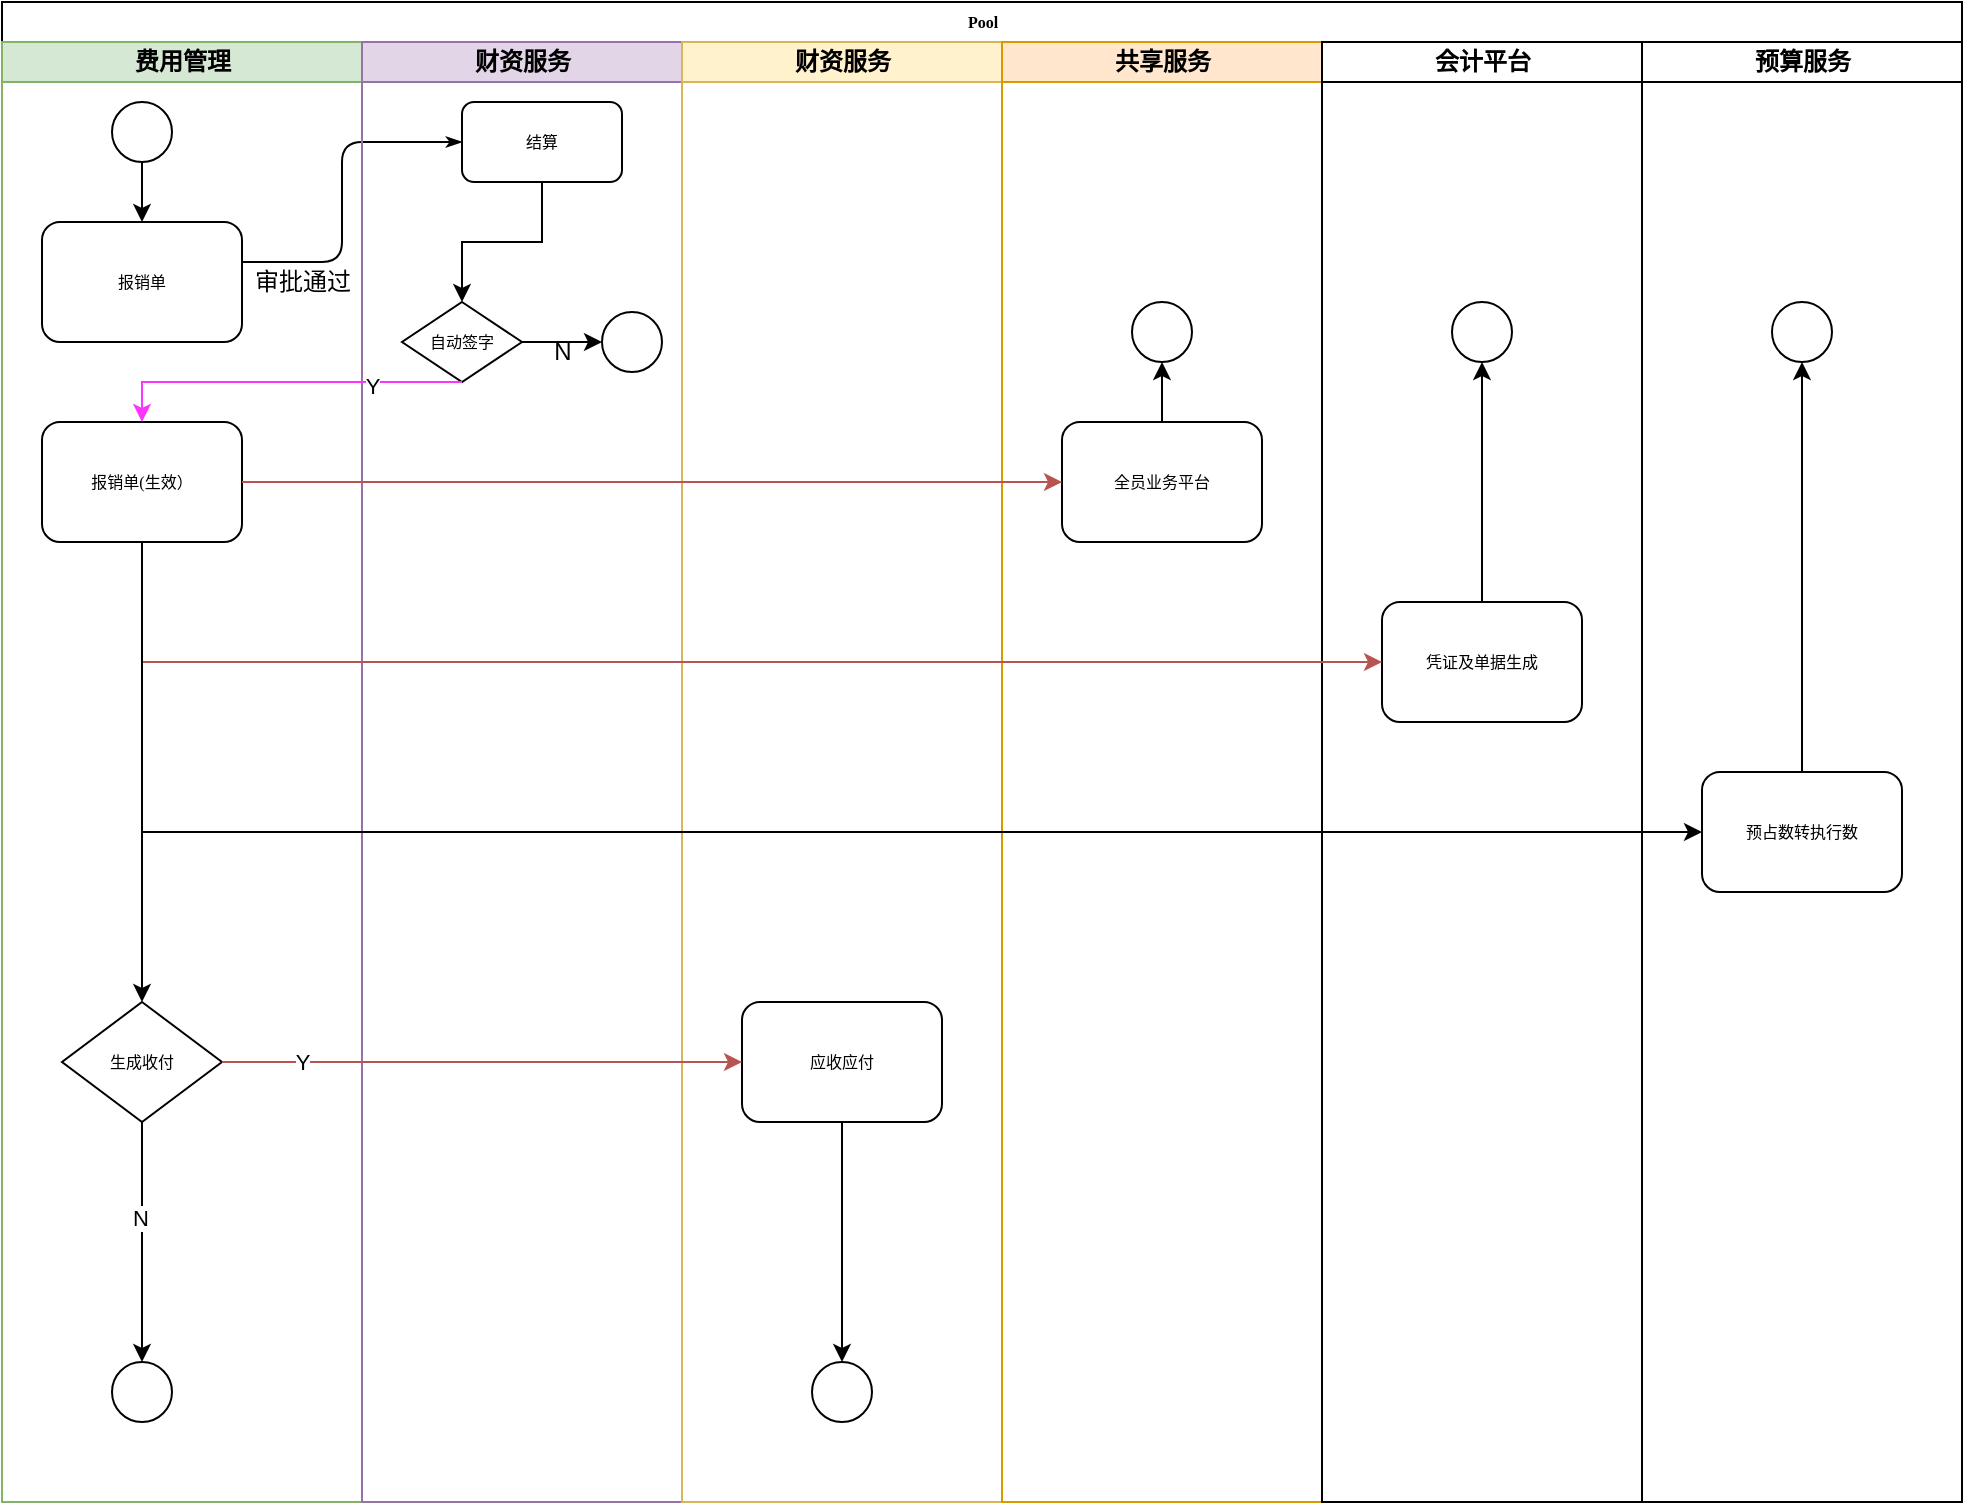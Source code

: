<mxfile version="14.4.9" type="github">
  <diagram name="Page-1" id="74e2e168-ea6b-b213-b513-2b3c1d86103e">
    <mxGraphModel dx="1550" dy="868" grid="1" gridSize="10" guides="1" tooltips="1" connect="1" arrows="1" fold="1" page="1" pageScale="1" pageWidth="1100" pageHeight="850" background="#ffffff" math="0" shadow="0">
      <root>
        <mxCell id="0" />
        <mxCell id="1" parent="0" />
        <mxCell id="77e6c97f196da883-1" value="Pool" style="swimlane;html=1;childLayout=stackLayout;startSize=20;rounded=0;shadow=0;labelBackgroundColor=none;strokeWidth=1;fontFamily=Verdana;fontSize=8;align=center;" parent="1" vertex="1">
          <mxGeometry x="70" y="40" width="980" height="750" as="geometry" />
        </mxCell>
        <mxCell id="77e6c97f196da883-2" value="费用管理" style="swimlane;html=1;startSize=20;fillColor=#d5e8d4;strokeColor=#82b366;" parent="77e6c97f196da883-1" vertex="1">
          <mxGeometry y="20" width="180" height="730" as="geometry" />
        </mxCell>
        <mxCell id="77e6c97f196da883-8" value="报销单" style="rounded=1;whiteSpace=wrap;html=1;shadow=0;labelBackgroundColor=none;strokeWidth=1;fontFamily=Verdana;fontSize=8;align=center;" parent="77e6c97f196da883-2" vertex="1">
          <mxGeometry x="20" y="90" width="100" height="60" as="geometry" />
        </mxCell>
        <mxCell id="bIo-y8vV38xyynJxOYXc-22" style="edgeStyle=orthogonalEdgeStyle;rounded=0;orthogonalLoop=1;jettySize=auto;html=1;" edge="1" parent="77e6c97f196da883-2" source="77e6c97f196da883-9" target="77e6c97f196da883-13">
          <mxGeometry relative="1" as="geometry" />
        </mxCell>
        <mxCell id="77e6c97f196da883-9" value="报销单(生效）" style="rounded=1;whiteSpace=wrap;html=1;shadow=0;labelBackgroundColor=none;strokeWidth=1;fontFamily=Verdana;fontSize=8;align=center;" parent="77e6c97f196da883-2" vertex="1">
          <mxGeometry x="20" y="190" width="100" height="60" as="geometry" />
        </mxCell>
        <mxCell id="bIo-y8vV38xyynJxOYXc-2" style="edgeStyle=orthogonalEdgeStyle;rounded=0;orthogonalLoop=1;jettySize=auto;html=1;" edge="1" parent="77e6c97f196da883-2" source="bIo-y8vV38xyynJxOYXc-1" target="77e6c97f196da883-8">
          <mxGeometry relative="1" as="geometry" />
        </mxCell>
        <mxCell id="bIo-y8vV38xyynJxOYXc-1" value="" style="ellipse;whiteSpace=wrap;html=1;aspect=fixed;" vertex="1" parent="77e6c97f196da883-2">
          <mxGeometry x="55" y="30" width="30" height="30" as="geometry" />
        </mxCell>
        <mxCell id="bIo-y8vV38xyynJxOYXc-5" value="审批通过" style="text;html=1;align=center;verticalAlign=middle;resizable=0;points=[];autosize=1;" vertex="1" parent="77e6c97f196da883-2">
          <mxGeometry x="120" y="110" width="60" height="20" as="geometry" />
        </mxCell>
        <mxCell id="bIo-y8vV38xyynJxOYXc-26" style="edgeStyle=orthogonalEdgeStyle;rounded=0;orthogonalLoop=1;jettySize=auto;html=1;" edge="1" parent="77e6c97f196da883-2" source="77e6c97f196da883-13" target="bIo-y8vV38xyynJxOYXc-25">
          <mxGeometry relative="1" as="geometry">
            <Array as="points">
              <mxPoint x="70" y="600" />
              <mxPoint x="70" y="600" />
            </Array>
          </mxGeometry>
        </mxCell>
        <mxCell id="bIo-y8vV38xyynJxOYXc-27" value="N" style="edgeLabel;html=1;align=center;verticalAlign=middle;resizable=0;points=[];" vertex="1" connectable="0" parent="bIo-y8vV38xyynJxOYXc-26">
          <mxGeometry x="-0.2" y="-1" relative="1" as="geometry">
            <mxPoint as="offset" />
          </mxGeometry>
        </mxCell>
        <mxCell id="77e6c97f196da883-13" value="生成收付" style="rhombus;whiteSpace=wrap;html=1;rounded=0;shadow=0;labelBackgroundColor=none;strokeWidth=1;fontFamily=Verdana;fontSize=8;align=center;" parent="77e6c97f196da883-2" vertex="1">
          <mxGeometry x="30" y="480" width="80" height="60" as="geometry" />
        </mxCell>
        <mxCell id="bIo-y8vV38xyynJxOYXc-25" value="" style="ellipse;whiteSpace=wrap;html=1;aspect=fixed;" vertex="1" parent="77e6c97f196da883-2">
          <mxGeometry x="55" y="660" width="30" height="30" as="geometry" />
        </mxCell>
        <mxCell id="77e6c97f196da883-26" style="edgeStyle=orthogonalEdgeStyle;rounded=1;html=1;labelBackgroundColor=none;startArrow=none;startFill=0;startSize=5;endArrow=classicThin;endFill=1;endSize=5;jettySize=auto;orthogonalLoop=1;strokeWidth=1;fontFamily=Verdana;fontSize=8;entryX=0;entryY=0.5;entryDx=0;entryDy=0;" parent="77e6c97f196da883-1" source="77e6c97f196da883-8" target="77e6c97f196da883-11" edge="1">
          <mxGeometry relative="1" as="geometry">
            <Array as="points">
              <mxPoint x="170" y="130" />
              <mxPoint x="170" y="70" />
            </Array>
          </mxGeometry>
        </mxCell>
        <mxCell id="77e6c97f196da883-3" value="财资服务" style="swimlane;html=1;startSize=20;fillColor=#e1d5e7;strokeColor=#9673a6;" parent="77e6c97f196da883-1" vertex="1">
          <mxGeometry x="180" y="20" width="160" height="730" as="geometry" />
        </mxCell>
        <mxCell id="bIo-y8vV38xyynJxOYXc-8" style="edgeStyle=orthogonalEdgeStyle;rounded=0;orthogonalLoop=1;jettySize=auto;html=1;entryX=0.5;entryY=0;entryDx=0;entryDy=0;" edge="1" parent="77e6c97f196da883-3" source="77e6c97f196da883-11" target="bIo-y8vV38xyynJxOYXc-7">
          <mxGeometry relative="1" as="geometry" />
        </mxCell>
        <mxCell id="77e6c97f196da883-11" value="结算" style="rounded=1;whiteSpace=wrap;html=1;shadow=0;labelBackgroundColor=none;strokeWidth=1;fontFamily=Verdana;fontSize=8;align=center;" parent="77e6c97f196da883-3" vertex="1">
          <mxGeometry x="50" y="30" width="80" height="40" as="geometry" />
        </mxCell>
        <mxCell id="bIo-y8vV38xyynJxOYXc-11" style="edgeStyle=orthogonalEdgeStyle;rounded=0;orthogonalLoop=1;jettySize=auto;html=1;" edge="1" parent="77e6c97f196da883-3" source="bIo-y8vV38xyynJxOYXc-7" target="bIo-y8vV38xyynJxOYXc-10">
          <mxGeometry relative="1" as="geometry">
            <Array as="points">
              <mxPoint x="90" y="150" />
              <mxPoint x="90" y="150" />
            </Array>
          </mxGeometry>
        </mxCell>
        <mxCell id="bIo-y8vV38xyynJxOYXc-7" value="自动签字" style="rhombus;whiteSpace=wrap;html=1;rounded=0;shadow=0;labelBackgroundColor=none;strokeWidth=1;fontFamily=Verdana;fontSize=8;align=center;" vertex="1" parent="77e6c97f196da883-3">
          <mxGeometry x="20" y="130" width="60" height="40" as="geometry" />
        </mxCell>
        <mxCell id="bIo-y8vV38xyynJxOYXc-10" value="" style="ellipse;whiteSpace=wrap;html=1;aspect=fixed;" vertex="1" parent="77e6c97f196da883-3">
          <mxGeometry x="120" y="135" width="30" height="30" as="geometry" />
        </mxCell>
        <mxCell id="bIo-y8vV38xyynJxOYXc-13" value="N" style="text;html=1;align=center;verticalAlign=middle;resizable=0;points=[];autosize=1;" vertex="1" parent="77e6c97f196da883-3">
          <mxGeometry x="90" y="145" width="20" height="20" as="geometry" />
        </mxCell>
        <mxCell id="77e6c97f196da883-4" value="财资服务" style="swimlane;html=1;startSize=20;fillColor=#fff2cc;strokeColor=#d6b656;" parent="77e6c97f196da883-1" vertex="1">
          <mxGeometry x="340" y="20" width="160" height="730" as="geometry" />
        </mxCell>
        <mxCell id="bIo-y8vV38xyynJxOYXc-29" style="edgeStyle=orthogonalEdgeStyle;rounded=0;orthogonalLoop=1;jettySize=auto;html=1;" edge="1" parent="77e6c97f196da883-4" source="77e6c97f196da883-12" target="bIo-y8vV38xyynJxOYXc-28">
          <mxGeometry relative="1" as="geometry" />
        </mxCell>
        <mxCell id="77e6c97f196da883-12" value="应收应付" style="rounded=1;whiteSpace=wrap;html=1;shadow=0;labelBackgroundColor=none;strokeWidth=1;fontFamily=Verdana;fontSize=8;align=center;" parent="77e6c97f196da883-4" vertex="1">
          <mxGeometry x="30" y="480" width="100" height="60" as="geometry" />
        </mxCell>
        <mxCell id="bIo-y8vV38xyynJxOYXc-28" value="" style="ellipse;whiteSpace=wrap;html=1;aspect=fixed;" vertex="1" parent="77e6c97f196da883-4">
          <mxGeometry x="65" y="660" width="30" height="30" as="geometry" />
        </mxCell>
        <mxCell id="77e6c97f196da883-5" value="共享服务" style="swimlane;html=1;startSize=20;fillColor=#ffe6cc;strokeColor=#d79b00;" parent="77e6c97f196da883-1" vertex="1">
          <mxGeometry x="500" y="20" width="160" height="730" as="geometry" />
        </mxCell>
        <mxCell id="bIo-y8vV38xyynJxOYXc-18" style="edgeStyle=orthogonalEdgeStyle;rounded=0;orthogonalLoop=1;jettySize=auto;html=1;" edge="1" parent="77e6c97f196da883-5" source="77e6c97f196da883-15" target="bIo-y8vV38xyynJxOYXc-17">
          <mxGeometry relative="1" as="geometry" />
        </mxCell>
        <mxCell id="77e6c97f196da883-15" value="全员业务平台" style="rounded=1;whiteSpace=wrap;html=1;shadow=0;labelBackgroundColor=none;strokeWidth=1;fontFamily=Verdana;fontSize=8;align=center;" parent="77e6c97f196da883-5" vertex="1">
          <mxGeometry x="30" y="190" width="100" height="60" as="geometry" />
        </mxCell>
        <mxCell id="bIo-y8vV38xyynJxOYXc-17" value="" style="ellipse;whiteSpace=wrap;html=1;aspect=fixed;" vertex="1" parent="77e6c97f196da883-5">
          <mxGeometry x="65" y="130" width="30" height="30" as="geometry" />
        </mxCell>
        <mxCell id="77e6c97f196da883-6" value="会计平台" style="swimlane;html=1;startSize=20;" parent="77e6c97f196da883-1" vertex="1">
          <mxGeometry x="660" y="20" width="160" height="730" as="geometry" />
        </mxCell>
        <mxCell id="bIo-y8vV38xyynJxOYXc-20" style="edgeStyle=orthogonalEdgeStyle;rounded=0;orthogonalLoop=1;jettySize=auto;html=1;entryX=0.5;entryY=1;entryDx=0;entryDy=0;" edge="1" parent="77e6c97f196da883-6" source="77e6c97f196da883-18" target="bIo-y8vV38xyynJxOYXc-19">
          <mxGeometry relative="1" as="geometry" />
        </mxCell>
        <mxCell id="77e6c97f196da883-18" value="凭证及单据生成" style="rounded=1;whiteSpace=wrap;html=1;shadow=0;labelBackgroundColor=none;strokeWidth=1;fontFamily=Verdana;fontSize=8;align=center;" parent="77e6c97f196da883-6" vertex="1">
          <mxGeometry x="30" y="280" width="100" height="60" as="geometry" />
        </mxCell>
        <mxCell id="bIo-y8vV38xyynJxOYXc-19" value="" style="ellipse;whiteSpace=wrap;html=1;aspect=fixed;" vertex="1" parent="77e6c97f196da883-6">
          <mxGeometry x="65" y="130" width="30" height="30" as="geometry" />
        </mxCell>
        <mxCell id="77e6c97f196da883-7" value="预算服务" style="swimlane;html=1;startSize=20;" parent="77e6c97f196da883-1" vertex="1">
          <mxGeometry x="820" y="20" width="160" height="730" as="geometry" />
        </mxCell>
        <mxCell id="bIo-y8vV38xyynJxOYXc-31" style="edgeStyle=orthogonalEdgeStyle;rounded=0;orthogonalLoop=1;jettySize=auto;html=1;entryX=0.5;entryY=1;entryDx=0;entryDy=0;" edge="1" parent="77e6c97f196da883-7" source="77e6c97f196da883-24" target="bIo-y8vV38xyynJxOYXc-30">
          <mxGeometry relative="1" as="geometry" />
        </mxCell>
        <mxCell id="77e6c97f196da883-24" value="预占数转执行数" style="rounded=1;whiteSpace=wrap;html=1;shadow=0;labelBackgroundColor=none;strokeWidth=1;fontFamily=Verdana;fontSize=8;align=center;" parent="77e6c97f196da883-7" vertex="1">
          <mxGeometry x="30" y="365" width="100" height="60" as="geometry" />
        </mxCell>
        <mxCell id="bIo-y8vV38xyynJxOYXc-30" value="" style="ellipse;whiteSpace=wrap;html=1;aspect=fixed;" vertex="1" parent="77e6c97f196da883-7">
          <mxGeometry x="65" y="130" width="30" height="30" as="geometry" />
        </mxCell>
        <mxCell id="bIo-y8vV38xyynJxOYXc-9" style="edgeStyle=orthogonalEdgeStyle;rounded=0;orthogonalLoop=1;jettySize=auto;html=1;entryX=0.5;entryY=0;entryDx=0;entryDy=0;fillColor=#dae8fc;strokeColor=#FF33FF;" edge="1" parent="77e6c97f196da883-1" source="bIo-y8vV38xyynJxOYXc-7" target="77e6c97f196da883-9">
          <mxGeometry relative="1" as="geometry">
            <Array as="points">
              <mxPoint x="70" y="190" />
            </Array>
          </mxGeometry>
        </mxCell>
        <mxCell id="bIo-y8vV38xyynJxOYXc-12" value="Y" style="edgeLabel;html=1;align=center;verticalAlign=middle;resizable=0;points=[];" vertex="1" connectable="0" parent="bIo-y8vV38xyynJxOYXc-9">
          <mxGeometry x="-0.501" y="2" relative="1" as="geometry">
            <mxPoint as="offset" />
          </mxGeometry>
        </mxCell>
        <mxCell id="bIo-y8vV38xyynJxOYXc-16" style="edgeStyle=orthogonalEdgeStyle;rounded=0;orthogonalLoop=1;jettySize=auto;html=1;entryX=0;entryY=0.5;entryDx=0;entryDy=0;fillColor=#f8cecc;strokeColor=#b85450;" edge="1" parent="77e6c97f196da883-1" source="77e6c97f196da883-9" target="77e6c97f196da883-15">
          <mxGeometry relative="1" as="geometry" />
        </mxCell>
        <mxCell id="bIo-y8vV38xyynJxOYXc-14" style="edgeStyle=orthogonalEdgeStyle;rounded=0;orthogonalLoop=1;jettySize=auto;html=1;entryX=0;entryY=0.5;entryDx=0;entryDy=0;fillColor=#f8cecc;strokeColor=#b85450;" edge="1" parent="77e6c97f196da883-1" source="77e6c97f196da883-9" target="77e6c97f196da883-18">
          <mxGeometry relative="1" as="geometry">
            <mxPoint x="70" y="340" as="targetPoint" />
            <Array as="points">
              <mxPoint x="70" y="330" />
            </Array>
          </mxGeometry>
        </mxCell>
        <mxCell id="bIo-y8vV38xyynJxOYXc-21" style="edgeStyle=orthogonalEdgeStyle;rounded=0;orthogonalLoop=1;jettySize=auto;html=1;entryX=0;entryY=0.5;entryDx=0;entryDy=0;" edge="1" parent="77e6c97f196da883-1" source="77e6c97f196da883-9" target="77e6c97f196da883-24">
          <mxGeometry relative="1" as="geometry">
            <Array as="points">
              <mxPoint x="70" y="415" />
            </Array>
          </mxGeometry>
        </mxCell>
        <mxCell id="bIo-y8vV38xyynJxOYXc-23" style="edgeStyle=orthogonalEdgeStyle;rounded=0;orthogonalLoop=1;jettySize=auto;html=1;entryX=0;entryY=0.5;entryDx=0;entryDy=0;fillColor=#f8cecc;strokeColor=#b85450;" edge="1" parent="77e6c97f196da883-1" source="77e6c97f196da883-13" target="77e6c97f196da883-12">
          <mxGeometry relative="1" as="geometry" />
        </mxCell>
        <mxCell id="bIo-y8vV38xyynJxOYXc-24" value="Y" style="edgeLabel;html=1;align=center;verticalAlign=middle;resizable=0;points=[];" vertex="1" connectable="0" parent="bIo-y8vV38xyynJxOYXc-23">
          <mxGeometry x="-0.695" relative="1" as="geometry">
            <mxPoint as="offset" />
          </mxGeometry>
        </mxCell>
      </root>
    </mxGraphModel>
  </diagram>
</mxfile>
